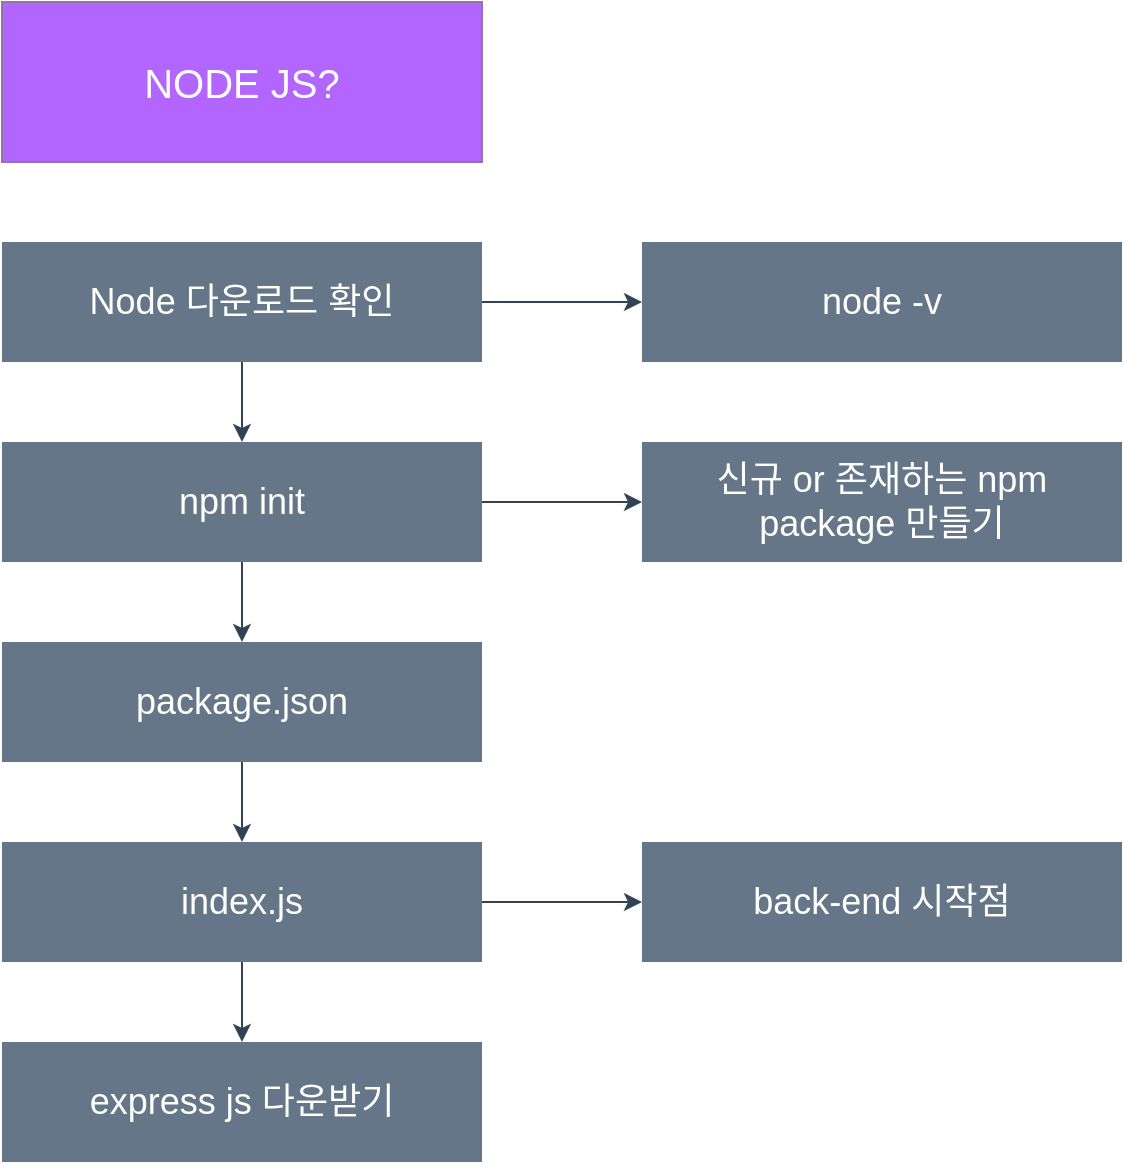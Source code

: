 <mxfile version="14.2.9" type="github">
  <diagram name="node install" id="c7558073-3199-34d8-9f00-42111426c3f3">
    <mxGraphModel dx="1422" dy="762" grid="1" gridSize="10" guides="1" tooltips="1" connect="1" arrows="1" fold="1" page="1" pageScale="1" pageWidth="826" pageHeight="1169" background="#ffffff" math="0" shadow="0">
      <root>
        <mxCell id="0" />
        <mxCell id="1" parent="0" />
        <mxCell id="Sy0Jc_meHuo4_zriLQnj-98" value="NODE JS?" style="rounded=0;whiteSpace=wrap;html=1;fontSize=20;strokeColor=#9673a6;fontColor=#FFFFFF;fillColor=#B266FF;" parent="1" vertex="1">
          <mxGeometry x="120" y="80" width="240" height="80" as="geometry" />
        </mxCell>
        <mxCell id="Sy0Jc_meHuo4_zriLQnj-103" value="" style="edgeStyle=orthogonalEdgeStyle;rounded=0;orthogonalLoop=1;jettySize=auto;html=1;fillColor=#647687;strokeColor=#314354;" parent="1" source="Sy0Jc_meHuo4_zriLQnj-100" target="Sy0Jc_meHuo4_zriLQnj-102" edge="1">
          <mxGeometry relative="1" as="geometry" />
        </mxCell>
        <mxCell id="Sy0Jc_meHuo4_zriLQnj-107" value="" style="edgeStyle=orthogonalEdgeStyle;rounded=0;orthogonalLoop=1;jettySize=auto;html=1;fillColor=#647687;strokeColor=#314354;" parent="1" source="Sy0Jc_meHuo4_zriLQnj-100" target="Sy0Jc_meHuo4_zriLQnj-106" edge="1">
          <mxGeometry relative="1" as="geometry" />
        </mxCell>
        <mxCell id="Sy0Jc_meHuo4_zriLQnj-100" value="Node 다운로드 확인" style="rounded=0;whiteSpace=wrap;html=1;fontSize=18;verticalAlign=middle;spacingTop=0;fontStyle=0;fillColor=#647687;fontColor=#ffffff;strokeColor=none;" parent="1" vertex="1">
          <mxGeometry x="120" y="200" width="240" height="60" as="geometry" />
        </mxCell>
        <mxCell id="CgYx6up2wAiAhUWhdHWN-3" value="" style="edgeStyle=orthogonalEdgeStyle;rounded=0;orthogonalLoop=1;jettySize=auto;html=1;fillColor=#647687;strokeColor=#314354;" edge="1" parent="1" source="Sy0Jc_meHuo4_zriLQnj-102" target="CgYx6up2wAiAhUWhdHWN-2">
          <mxGeometry relative="1" as="geometry" />
        </mxCell>
        <mxCell id="CgYx6up2wAiAhUWhdHWN-9" value="" style="edgeStyle=orthogonalEdgeStyle;rounded=0;orthogonalLoop=1;jettySize=auto;html=1;fontSize=18;fillColor=#647687;strokeColor=#314354;" edge="1" parent="1" source="Sy0Jc_meHuo4_zriLQnj-102" target="CgYx6up2wAiAhUWhdHWN-8">
          <mxGeometry relative="1" as="geometry" />
        </mxCell>
        <mxCell id="Sy0Jc_meHuo4_zriLQnj-102" value="npm init" style="rounded=0;whiteSpace=wrap;html=1;fontSize=18;fillColor=#647687;fontColor=#ffffff;strokeColor=none;" parent="1" vertex="1">
          <mxGeometry x="120" y="300" width="240" height="60" as="geometry" />
        </mxCell>
        <mxCell id="Sy0Jc_meHuo4_zriLQnj-106" value="node -v" style="rounded=0;whiteSpace=wrap;html=1;fontSize=18;fillColor=#647687;fontColor=#ffffff;strokeColor=none;" parent="1" vertex="1">
          <mxGeometry x="440" y="200" width="240" height="60" as="geometry" />
        </mxCell>
        <mxCell id="CgYx6up2wAiAhUWhdHWN-5" value="" style="edgeStyle=orthogonalEdgeStyle;rounded=0;orthogonalLoop=1;jettySize=auto;html=1;fontSize=18;fillColor=#647687;strokeColor=#314354;" edge="1" parent="1" source="CgYx6up2wAiAhUWhdHWN-2" target="CgYx6up2wAiAhUWhdHWN-4">
          <mxGeometry relative="1" as="geometry" />
        </mxCell>
        <mxCell id="CgYx6up2wAiAhUWhdHWN-2" value="package.json" style="rounded=0;whiteSpace=wrap;html=1;fontSize=18;fillColor=#647687;fontColor=#ffffff;strokeColor=none;" vertex="1" parent="1">
          <mxGeometry x="120" y="400" width="240" height="60" as="geometry" />
        </mxCell>
        <mxCell id="CgYx6up2wAiAhUWhdHWN-7" value="" style="edgeStyle=orthogonalEdgeStyle;rounded=0;orthogonalLoop=1;jettySize=auto;html=1;fontSize=18;fillColor=#647687;strokeColor=#314354;" edge="1" parent="1" source="CgYx6up2wAiAhUWhdHWN-4" target="CgYx6up2wAiAhUWhdHWN-6">
          <mxGeometry relative="1" as="geometry" />
        </mxCell>
        <mxCell id="CgYx6up2wAiAhUWhdHWN-11" value="" style="edgeStyle=orthogonalEdgeStyle;rounded=0;orthogonalLoop=1;jettySize=auto;html=1;fontSize=18;fillColor=#647687;strokeColor=#314354;" edge="1" parent="1" source="CgYx6up2wAiAhUWhdHWN-4" target="CgYx6up2wAiAhUWhdHWN-10">
          <mxGeometry relative="1" as="geometry" />
        </mxCell>
        <mxCell id="CgYx6up2wAiAhUWhdHWN-4" value="index.js" style="rounded=0;whiteSpace=wrap;html=1;fontSize=18;fillColor=#647687;fontColor=#ffffff;strokeColor=none;" vertex="1" parent="1">
          <mxGeometry x="120" y="500" width="240" height="60" as="geometry" />
        </mxCell>
        <mxCell id="CgYx6up2wAiAhUWhdHWN-6" value="express js 다운받기" style="rounded=0;whiteSpace=wrap;html=1;fontSize=18;fillColor=#647687;fontColor=#ffffff;strokeColor=none;" vertex="1" parent="1">
          <mxGeometry x="120" y="600" width="240" height="60" as="geometry" />
        </mxCell>
        <mxCell id="CgYx6up2wAiAhUWhdHWN-8" value="신규 or 존재하는 npm package 만들기" style="rounded=0;whiteSpace=wrap;html=1;fontSize=18;fillColor=#647687;fontColor=#ffffff;strokeColor=none;" vertex="1" parent="1">
          <mxGeometry x="440" y="300" width="240" height="60" as="geometry" />
        </mxCell>
        <mxCell id="CgYx6up2wAiAhUWhdHWN-10" value="back-end 시작점" style="rounded=0;whiteSpace=wrap;html=1;fontSize=18;fillColor=#647687;fontColor=#ffffff;strokeColor=none;" vertex="1" parent="1">
          <mxGeometry x="440" y="500" width="240" height="60" as="geometry" />
        </mxCell>
      </root>
    </mxGraphModel>
  </diagram>
</mxfile>
